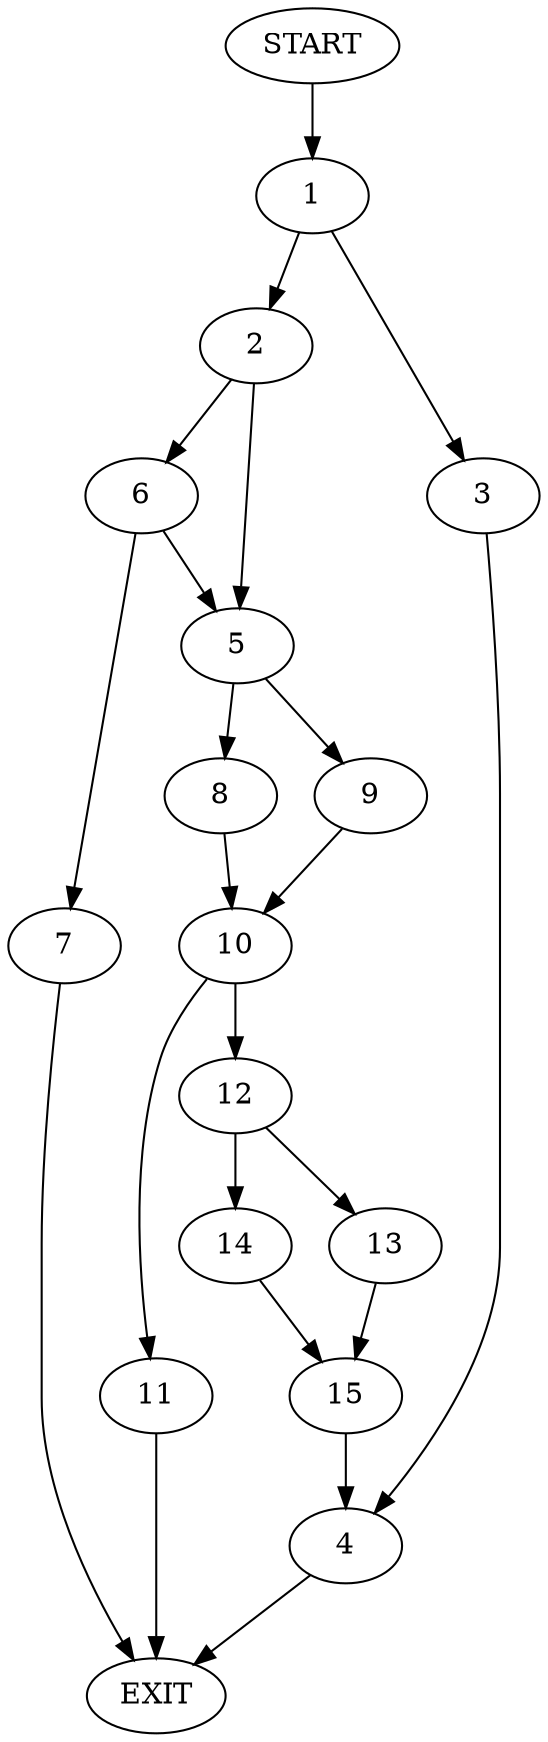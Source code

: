 digraph {
0 [label="START"]
16 [label="EXIT"]
0 -> 1
1 -> 2
1 -> 3
3 -> 4
2 -> 5
2 -> 6
6 -> 5
6 -> 7
5 -> 8
5 -> 9
7 -> 16
9 -> 10
8 -> 10
10 -> 11
10 -> 12
11 -> 16
12 -> 13
12 -> 14
13 -> 15
14 -> 15
15 -> 4
4 -> 16
}

